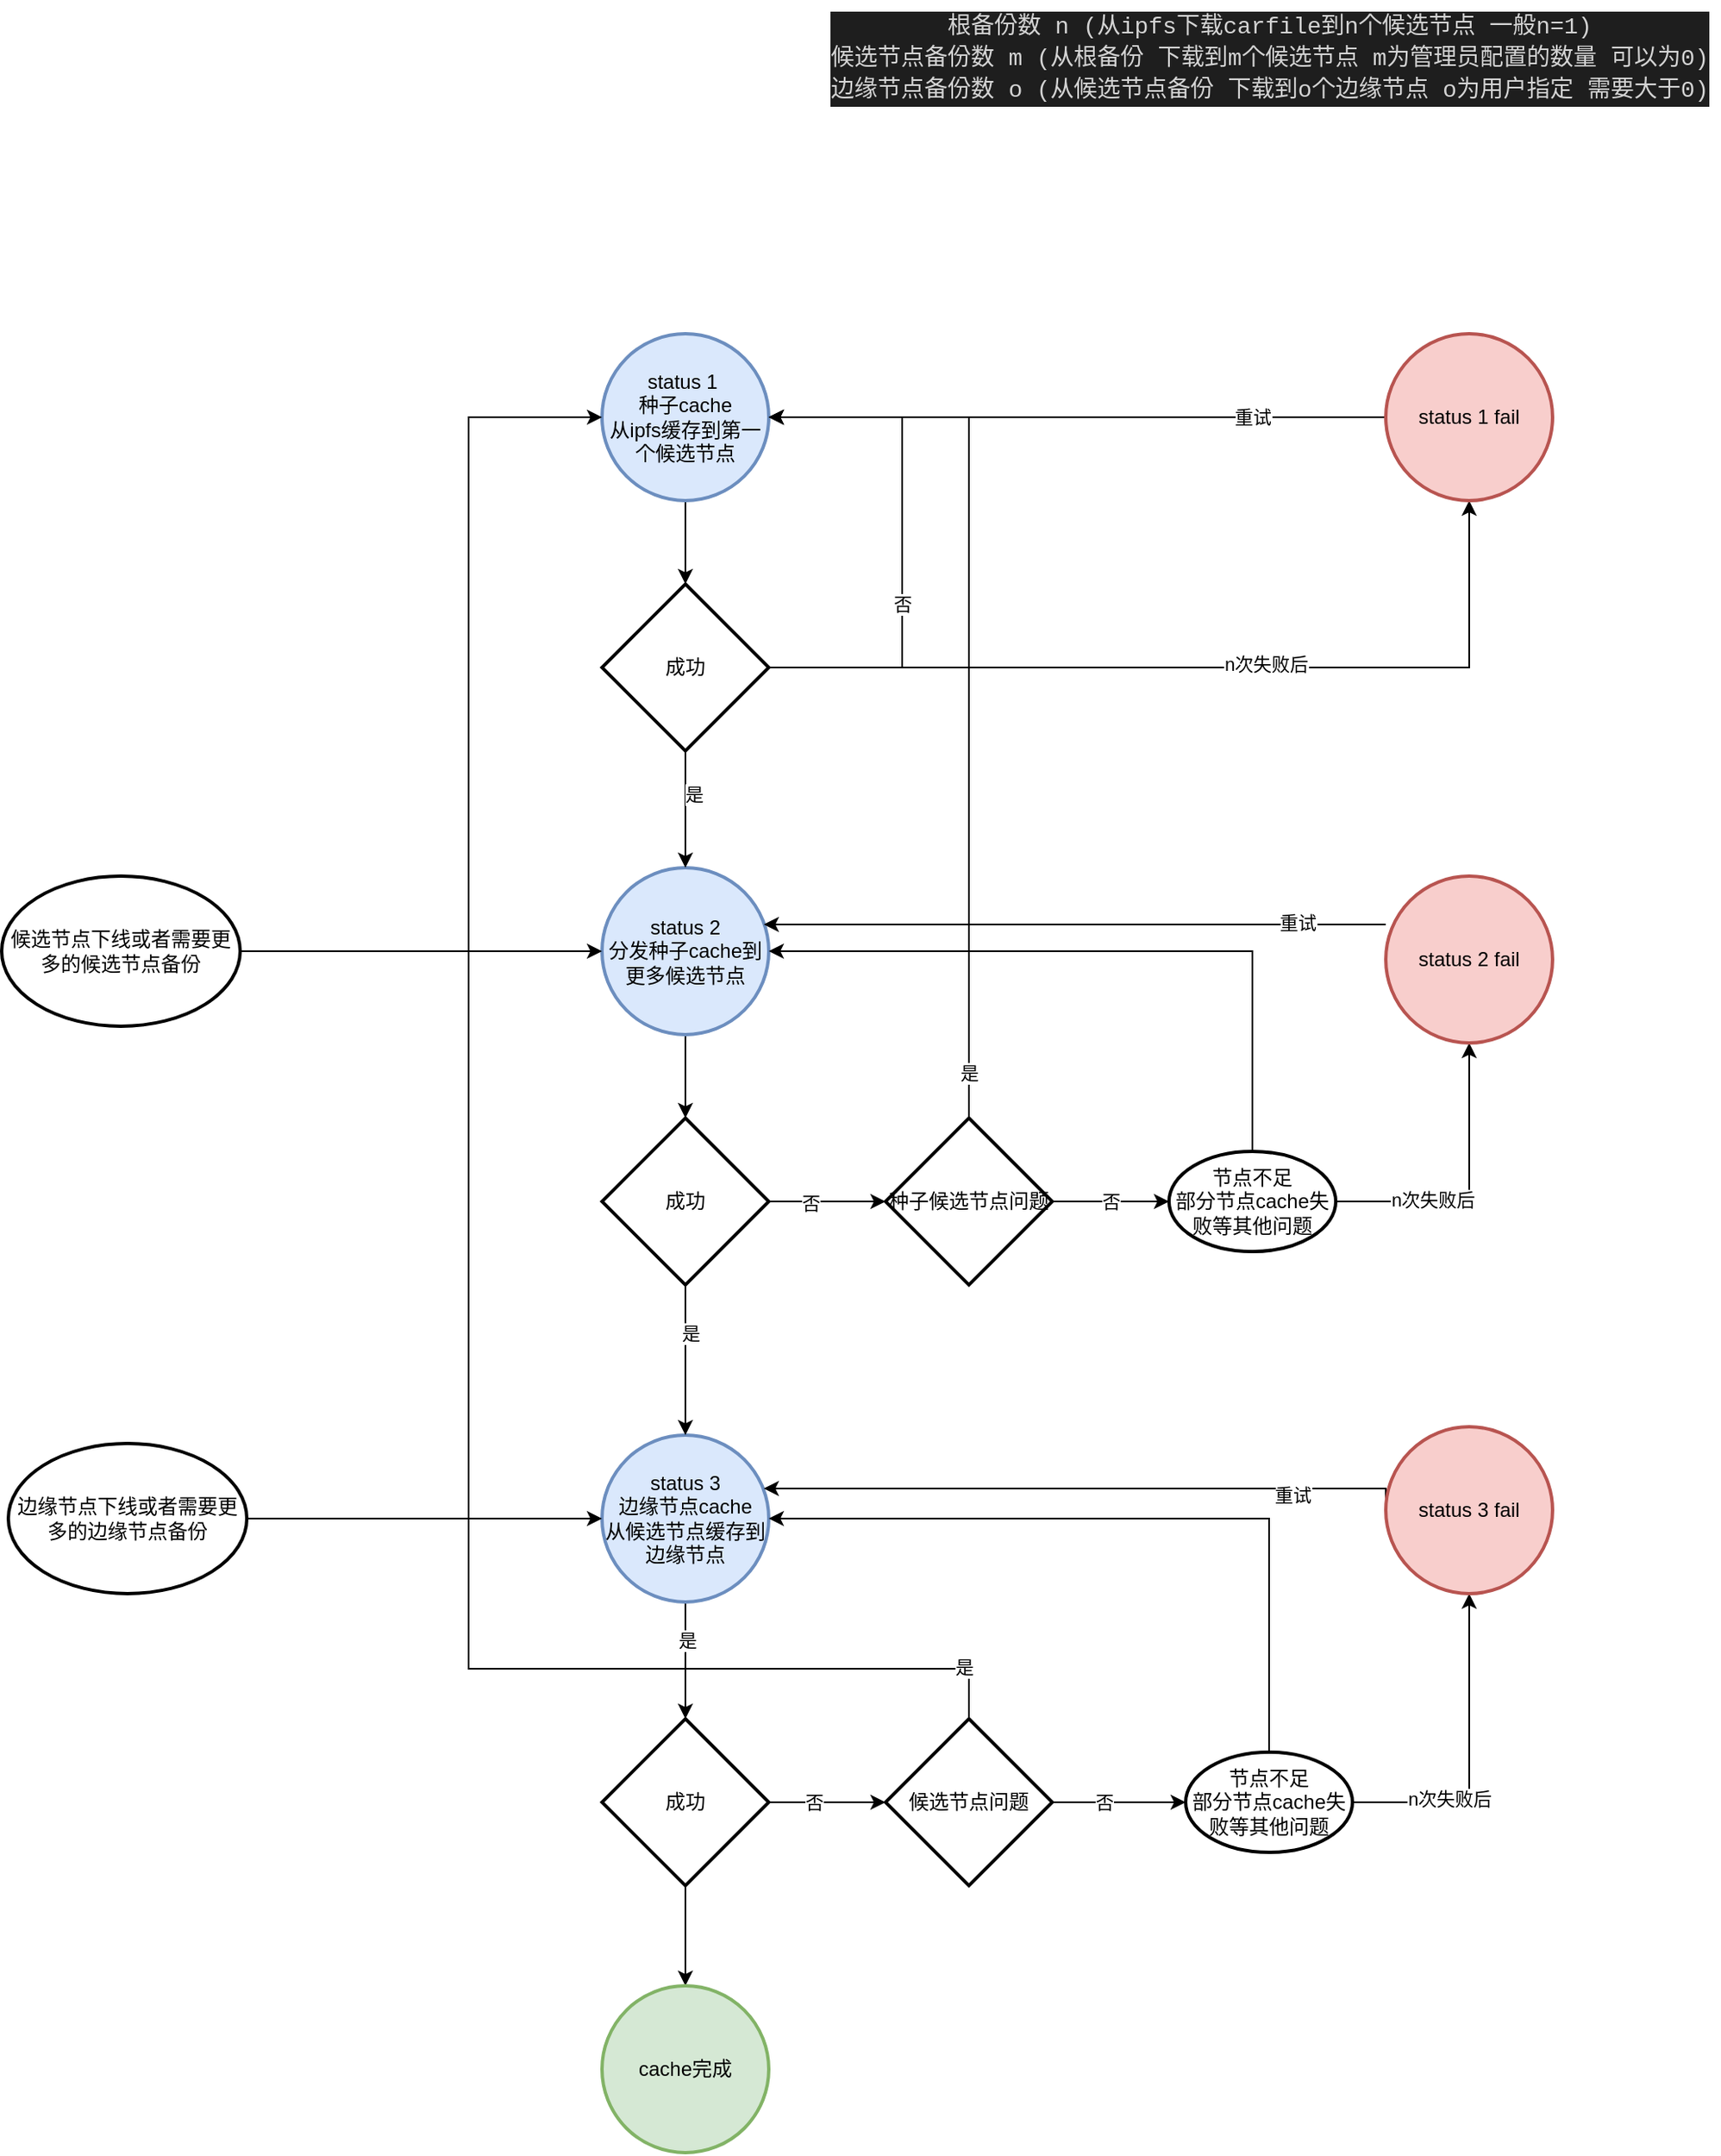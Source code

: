 <mxfile version="20.8.23" type="github">
  <diagram name="第 1 页" id="QHH_X7q2ztNWC-sLg0Y3">
    <mxGraphModel dx="2901" dy="2003" grid="1" gridSize="10" guides="1" tooltips="1" connect="1" arrows="1" fold="1" page="1" pageScale="1" pageWidth="827" pageHeight="1169" math="0" shadow="0">
      <root>
        <mxCell id="0" />
        <mxCell id="1" parent="0" />
        <mxCell id="2cQRxwlxTQhjBTOK5HLz-41" value="&lt;div style=&quot;color: rgb(212, 212, 212); background-color: rgb(30, 30, 30); font-family: Consolas, &amp;quot;Courier New&amp;quot;, monospace; font-size: 14px; line-height: 19px;&quot;&gt;&lt;div&gt;根备份数 n (从ipfs下载carfile到n个候选节点 一般n=1)&lt;/div&gt;&lt;div&gt;候选节点备份数 m (从根备份 下载到m个候选节点 m为管理员配置的数量 可以为0)&lt;/div&gt;&lt;div&gt;边缘节点备份数 o (从候选节点备份 下载到o个边缘节点 o为用户指定 需要大于0)&lt;/div&gt;&lt;/div&gt;" style="text;html=1;align=center;verticalAlign=middle;resizable=0;points=[];autosize=1;strokeColor=none;fillColor=none;" parent="1" vertex="1">
          <mxGeometry x="-70" y="-170" width="540" height="70" as="geometry" />
        </mxCell>
        <mxCell id="S5eZa1ermERS1K-_M2My-9" style="edgeStyle=orthogonalEdgeStyle;rounded=0;orthogonalLoop=1;jettySize=auto;html=1;exitX=0.5;exitY=1;exitDx=0;exitDy=0;exitPerimeter=0;entryX=0.5;entryY=0;entryDx=0;entryDy=0;entryPerimeter=0;" edge="1" parent="1" source="S5eZa1ermERS1K-_M2My-1" target="S5eZa1ermERS1K-_M2My-8">
          <mxGeometry relative="1" as="geometry" />
        </mxCell>
        <mxCell id="S5eZa1ermERS1K-_M2My-1" value="status 1&amp;nbsp;&lt;br&gt;种子cache&lt;br&gt;从ipfs缓存到第一个候选节点" style="strokeWidth=2;html=1;shape=mxgraph.flowchart.start_2;whiteSpace=wrap;fillColor=#dae8fc;strokeColor=#6c8ebf;" vertex="1" parent="1">
          <mxGeometry x="-200" y="30" width="100" height="100" as="geometry" />
        </mxCell>
        <mxCell id="S5eZa1ermERS1K-_M2My-15" style="edgeStyle=orthogonalEdgeStyle;rounded=0;orthogonalLoop=1;jettySize=auto;html=1;exitX=0.5;exitY=1;exitDx=0;exitDy=0;exitPerimeter=0;" edge="1" parent="1" source="S5eZa1ermERS1K-_M2My-2" target="S5eZa1ermERS1K-_M2My-14">
          <mxGeometry relative="1" as="geometry" />
        </mxCell>
        <mxCell id="S5eZa1ermERS1K-_M2My-2" value="status 2&lt;br&gt;分发种子cache到更多候选节点" style="strokeWidth=2;html=1;shape=mxgraph.flowchart.start_2;whiteSpace=wrap;fillColor=#dae8fc;strokeColor=#6c8ebf;" vertex="1" parent="1">
          <mxGeometry x="-200" y="350" width="100" height="100" as="geometry" />
        </mxCell>
        <mxCell id="S5eZa1ermERS1K-_M2My-54" style="edgeStyle=orthogonalEdgeStyle;rounded=0;orthogonalLoop=1;jettySize=auto;html=1;exitX=0.5;exitY=1;exitDx=0;exitDy=0;exitPerimeter=0;" edge="1" parent="1" source="S5eZa1ermERS1K-_M2My-3" target="S5eZa1ermERS1K-_M2My-53">
          <mxGeometry relative="1" as="geometry" />
        </mxCell>
        <mxCell id="S5eZa1ermERS1K-_M2My-55" value="是" style="edgeLabel;html=1;align=center;verticalAlign=middle;resizable=0;points=[];" vertex="1" connectable="0" parent="S5eZa1ermERS1K-_M2My-54">
          <mxGeometry x="-0.362" y="1" relative="1" as="geometry">
            <mxPoint as="offset" />
          </mxGeometry>
        </mxCell>
        <mxCell id="S5eZa1ermERS1K-_M2My-3" value="status 3&lt;br&gt;边缘节点cache&lt;br&gt;从候选节点缓存到边缘节点" style="strokeWidth=2;html=1;shape=mxgraph.flowchart.start_2;whiteSpace=wrap;fillColor=#dae8fc;strokeColor=#6c8ebf;" vertex="1" parent="1">
          <mxGeometry x="-200" y="690" width="100" height="100" as="geometry" />
        </mxCell>
        <mxCell id="S5eZa1ermERS1K-_M2My-10" style="edgeStyle=orthogonalEdgeStyle;rounded=0;orthogonalLoop=1;jettySize=auto;html=1;exitX=0.5;exitY=1;exitDx=0;exitDy=0;exitPerimeter=0;entryX=0.5;entryY=0;entryDx=0;entryDy=0;entryPerimeter=0;" edge="1" parent="1" source="S5eZa1ermERS1K-_M2My-8" target="S5eZa1ermERS1K-_M2My-2">
          <mxGeometry relative="1" as="geometry" />
        </mxCell>
        <mxCell id="S5eZa1ermERS1K-_M2My-13" value="是" style="edgeLabel;html=1;align=center;verticalAlign=middle;resizable=0;points=[];" vertex="1" connectable="0" parent="S5eZa1ermERS1K-_M2My-10">
          <mxGeometry x="-0.259" y="5" relative="1" as="geometry">
            <mxPoint as="offset" />
          </mxGeometry>
        </mxCell>
        <mxCell id="S5eZa1ermERS1K-_M2My-20" style="edgeStyle=orthogonalEdgeStyle;rounded=0;orthogonalLoop=1;jettySize=auto;html=1;exitX=1;exitY=0.5;exitDx=0;exitDy=0;exitPerimeter=0;entryX=1;entryY=0.5;entryDx=0;entryDy=0;entryPerimeter=0;" edge="1" parent="1" source="S5eZa1ermERS1K-_M2My-8" target="S5eZa1ermERS1K-_M2My-1">
          <mxGeometry relative="1" as="geometry">
            <mxPoint x="-30" y="230" as="targetPoint" />
            <Array as="points">
              <mxPoint x="-20" y="230" />
              <mxPoint x="-20" y="80" />
            </Array>
          </mxGeometry>
        </mxCell>
        <mxCell id="S5eZa1ermERS1K-_M2My-21" value="否" style="edgeLabel;html=1;align=center;verticalAlign=middle;resizable=0;points=[];" vertex="1" connectable="0" parent="S5eZa1ermERS1K-_M2My-20">
          <mxGeometry x="-0.24" relative="1" as="geometry">
            <mxPoint as="offset" />
          </mxGeometry>
        </mxCell>
        <mxCell id="S5eZa1ermERS1K-_M2My-71" style="edgeStyle=orthogonalEdgeStyle;rounded=0;orthogonalLoop=1;jettySize=auto;html=1;exitX=1;exitY=0.5;exitDx=0;exitDy=0;exitPerimeter=0;entryX=0.5;entryY=1;entryDx=0;entryDy=0;entryPerimeter=0;" edge="1" parent="1" source="S5eZa1ermERS1K-_M2My-8" target="S5eZa1ermERS1K-_M2My-70">
          <mxGeometry relative="1" as="geometry" />
        </mxCell>
        <mxCell id="S5eZa1ermERS1K-_M2My-72" value="n次失败后" style="edgeLabel;html=1;align=center;verticalAlign=middle;resizable=0;points=[];" vertex="1" connectable="0" parent="S5eZa1ermERS1K-_M2My-71">
          <mxGeometry x="0.146" y="2" relative="1" as="geometry">
            <mxPoint as="offset" />
          </mxGeometry>
        </mxCell>
        <mxCell id="S5eZa1ermERS1K-_M2My-8" value="成功" style="strokeWidth=2;html=1;shape=mxgraph.flowchart.decision;whiteSpace=wrap;" vertex="1" parent="1">
          <mxGeometry x="-200" y="180" width="100" height="100" as="geometry" />
        </mxCell>
        <mxCell id="S5eZa1ermERS1K-_M2My-16" style="edgeStyle=orthogonalEdgeStyle;rounded=0;orthogonalLoop=1;jettySize=auto;html=1;exitX=0.5;exitY=1;exitDx=0;exitDy=0;exitPerimeter=0;entryX=0.5;entryY=0;entryDx=0;entryDy=0;entryPerimeter=0;" edge="1" parent="1" source="S5eZa1ermERS1K-_M2My-14" target="S5eZa1ermERS1K-_M2My-3">
          <mxGeometry relative="1" as="geometry" />
        </mxCell>
        <mxCell id="S5eZa1ermERS1K-_M2My-17" value="是" style="edgeLabel;html=1;align=center;verticalAlign=middle;resizable=0;points=[];" vertex="1" connectable="0" parent="S5eZa1ermERS1K-_M2My-16">
          <mxGeometry x="-0.354" y="3" relative="1" as="geometry">
            <mxPoint as="offset" />
          </mxGeometry>
        </mxCell>
        <mxCell id="S5eZa1ermERS1K-_M2My-40" style="edgeStyle=orthogonalEdgeStyle;rounded=0;orthogonalLoop=1;jettySize=auto;html=1;exitX=1;exitY=0.5;exitDx=0;exitDy=0;exitPerimeter=0;entryX=0;entryY=0.5;entryDx=0;entryDy=0;entryPerimeter=0;" edge="1" parent="1" source="S5eZa1ermERS1K-_M2My-14" target="S5eZa1ermERS1K-_M2My-30">
          <mxGeometry relative="1" as="geometry">
            <mxPoint x="-40" y="550" as="targetPoint" />
          </mxGeometry>
        </mxCell>
        <mxCell id="S5eZa1ermERS1K-_M2My-41" value="否" style="edgeLabel;html=1;align=center;verticalAlign=middle;resizable=0;points=[];" vertex="1" connectable="0" parent="S5eZa1ermERS1K-_M2My-40">
          <mxGeometry x="-0.289" y="-1" relative="1" as="geometry">
            <mxPoint as="offset" />
          </mxGeometry>
        </mxCell>
        <mxCell id="S5eZa1ermERS1K-_M2My-14" value="成功" style="strokeWidth=2;html=1;shape=mxgraph.flowchart.decision;whiteSpace=wrap;" vertex="1" parent="1">
          <mxGeometry x="-200" y="500" width="100" height="100" as="geometry" />
        </mxCell>
        <mxCell id="S5eZa1ermERS1K-_M2My-33" style="edgeStyle=orthogonalEdgeStyle;rounded=0;orthogonalLoop=1;jettySize=auto;html=1;exitX=0.5;exitY=0;exitDx=0;exitDy=0;exitPerimeter=0;entryX=1;entryY=0.5;entryDx=0;entryDy=0;entryPerimeter=0;" edge="1" parent="1" source="S5eZa1ermERS1K-_M2My-30" target="S5eZa1ermERS1K-_M2My-1">
          <mxGeometry relative="1" as="geometry" />
        </mxCell>
        <mxCell id="S5eZa1ermERS1K-_M2My-34" value="是" style="edgeLabel;html=1;align=center;verticalAlign=middle;resizable=0;points=[];" vertex="1" connectable="0" parent="S5eZa1ermERS1K-_M2My-33">
          <mxGeometry x="-0.7" y="-2" relative="1" as="geometry">
            <mxPoint x="-2" y="54" as="offset" />
          </mxGeometry>
        </mxCell>
        <mxCell id="S5eZa1ermERS1K-_M2My-36" value="否" style="edgeStyle=orthogonalEdgeStyle;rounded=0;orthogonalLoop=1;jettySize=auto;html=1;exitX=1;exitY=0.5;exitDx=0;exitDy=0;exitPerimeter=0;entryX=0;entryY=0.5;entryDx=0;entryDy=0;entryPerimeter=0;" edge="1" parent="1" source="S5eZa1ermERS1K-_M2My-30" target="S5eZa1ermERS1K-_M2My-46">
          <mxGeometry relative="1" as="geometry">
            <mxPoint x="120" y="550" as="targetPoint" />
          </mxGeometry>
        </mxCell>
        <mxCell id="S5eZa1ermERS1K-_M2My-30" value="种子候选节点问题" style="strokeWidth=2;html=1;shape=mxgraph.flowchart.decision;whiteSpace=wrap;" vertex="1" parent="1">
          <mxGeometry x="-30" y="500" width="100" height="100" as="geometry" />
        </mxCell>
        <mxCell id="S5eZa1ermERS1K-_M2My-47" style="edgeStyle=orthogonalEdgeStyle;rounded=0;orthogonalLoop=1;jettySize=auto;html=1;exitX=0.5;exitY=0;exitDx=0;exitDy=0;exitPerimeter=0;entryX=1;entryY=0.5;entryDx=0;entryDy=0;entryPerimeter=0;" edge="1" parent="1" source="S5eZa1ermERS1K-_M2My-46" target="S5eZa1ermERS1K-_M2My-2">
          <mxGeometry relative="1" as="geometry" />
        </mxCell>
        <mxCell id="S5eZa1ermERS1K-_M2My-76" style="edgeStyle=orthogonalEdgeStyle;rounded=0;orthogonalLoop=1;jettySize=auto;html=1;exitX=1;exitY=0.5;exitDx=0;exitDy=0;exitPerimeter=0;entryX=0.5;entryY=1;entryDx=0;entryDy=0;entryPerimeter=0;" edge="1" parent="1" source="S5eZa1ermERS1K-_M2My-46" target="S5eZa1ermERS1K-_M2My-75">
          <mxGeometry relative="1" as="geometry" />
        </mxCell>
        <mxCell id="S5eZa1ermERS1K-_M2My-77" value="n次失败后" style="edgeLabel;html=1;align=center;verticalAlign=middle;resizable=0;points=[];" vertex="1" connectable="0" parent="S5eZa1ermERS1K-_M2My-76">
          <mxGeometry x="-0.337" y="1" relative="1" as="geometry">
            <mxPoint as="offset" />
          </mxGeometry>
        </mxCell>
        <mxCell id="S5eZa1ermERS1K-_M2My-46" value="节点不足&lt;br&gt;部分节点cache失败等其他问题" style="strokeWidth=2;html=1;shape=mxgraph.flowchart.start_1;whiteSpace=wrap;" vertex="1" parent="1">
          <mxGeometry x="140" y="520" width="100" height="60" as="geometry" />
        </mxCell>
        <mxCell id="S5eZa1ermERS1K-_M2My-51" style="edgeStyle=orthogonalEdgeStyle;rounded=0;orthogonalLoop=1;jettySize=auto;html=1;exitX=0.5;exitY=0;exitDx=0;exitDy=0;exitPerimeter=0;entryX=0;entryY=0.5;entryDx=0;entryDy=0;entryPerimeter=0;" edge="1" parent="1" source="S5eZa1ermERS1K-_M2My-48" target="S5eZa1ermERS1K-_M2My-1">
          <mxGeometry relative="1" as="geometry">
            <mxPoint x="-380" y="260" as="targetPoint" />
            <Array as="points">
              <mxPoint x="20" y="830" />
              <mxPoint x="-280" y="830" />
              <mxPoint x="-280" y="80" />
            </Array>
          </mxGeometry>
        </mxCell>
        <mxCell id="S5eZa1ermERS1K-_M2My-52" value="是" style="edgeLabel;html=1;align=center;verticalAlign=middle;resizable=0;points=[];" vertex="1" connectable="0" parent="S5eZa1ermERS1K-_M2My-51">
          <mxGeometry x="-0.943" y="-1" relative="1" as="geometry">
            <mxPoint as="offset" />
          </mxGeometry>
        </mxCell>
        <mxCell id="S5eZa1ermERS1K-_M2My-59" style="edgeStyle=orthogonalEdgeStyle;rounded=0;orthogonalLoop=1;jettySize=auto;html=1;exitX=1;exitY=0.5;exitDx=0;exitDy=0;exitPerimeter=0;" edge="1" parent="1" source="S5eZa1ermERS1K-_M2My-48" target="S5eZa1ermERS1K-_M2My-58">
          <mxGeometry relative="1" as="geometry" />
        </mxCell>
        <mxCell id="S5eZa1ermERS1K-_M2My-60" value="否" style="edgeLabel;html=1;align=center;verticalAlign=middle;resizable=0;points=[];" vertex="1" connectable="0" parent="S5eZa1ermERS1K-_M2My-59">
          <mxGeometry x="-0.231" relative="1" as="geometry">
            <mxPoint as="offset" />
          </mxGeometry>
        </mxCell>
        <mxCell id="S5eZa1ermERS1K-_M2My-48" value="候选节点问题" style="strokeWidth=2;html=1;shape=mxgraph.flowchart.decision;whiteSpace=wrap;" vertex="1" parent="1">
          <mxGeometry x="-30" y="860" width="100" height="100" as="geometry" />
        </mxCell>
        <mxCell id="S5eZa1ermERS1K-_M2My-56" style="edgeStyle=orthogonalEdgeStyle;rounded=0;orthogonalLoop=1;jettySize=auto;html=1;exitX=1;exitY=0.5;exitDx=0;exitDy=0;exitPerimeter=0;" edge="1" parent="1" source="S5eZa1ermERS1K-_M2My-53" target="S5eZa1ermERS1K-_M2My-48">
          <mxGeometry relative="1" as="geometry" />
        </mxCell>
        <mxCell id="S5eZa1ermERS1K-_M2My-57" value="否" style="edgeLabel;html=1;align=center;verticalAlign=middle;resizable=0;points=[];" vertex="1" connectable="0" parent="S5eZa1ermERS1K-_M2My-56">
          <mxGeometry x="-0.248" relative="1" as="geometry">
            <mxPoint as="offset" />
          </mxGeometry>
        </mxCell>
        <mxCell id="S5eZa1ermERS1K-_M2My-63" style="edgeStyle=orthogonalEdgeStyle;rounded=0;orthogonalLoop=1;jettySize=auto;html=1;exitX=0.5;exitY=1;exitDx=0;exitDy=0;exitPerimeter=0;" edge="1" parent="1" source="S5eZa1ermERS1K-_M2My-53" target="S5eZa1ermERS1K-_M2My-62">
          <mxGeometry relative="1" as="geometry" />
        </mxCell>
        <mxCell id="S5eZa1ermERS1K-_M2My-53" value="成功" style="strokeWidth=2;html=1;shape=mxgraph.flowchart.decision;whiteSpace=wrap;" vertex="1" parent="1">
          <mxGeometry x="-200" y="860" width="100" height="100" as="geometry" />
        </mxCell>
        <mxCell id="S5eZa1ermERS1K-_M2My-61" style="edgeStyle=orthogonalEdgeStyle;rounded=0;orthogonalLoop=1;jettySize=auto;html=1;exitX=0.5;exitY=0;exitDx=0;exitDy=0;exitPerimeter=0;entryX=1;entryY=0.5;entryDx=0;entryDy=0;entryPerimeter=0;" edge="1" parent="1" source="S5eZa1ermERS1K-_M2My-58" target="S5eZa1ermERS1K-_M2My-3">
          <mxGeometry relative="1" as="geometry" />
        </mxCell>
        <mxCell id="S5eZa1ermERS1K-_M2My-82" style="edgeStyle=orthogonalEdgeStyle;rounded=0;orthogonalLoop=1;jettySize=auto;html=1;exitX=1;exitY=0.5;exitDx=0;exitDy=0;exitPerimeter=0;entryX=0.5;entryY=1;entryDx=0;entryDy=0;entryPerimeter=0;" edge="1" parent="1" source="S5eZa1ermERS1K-_M2My-58" target="S5eZa1ermERS1K-_M2My-81">
          <mxGeometry relative="1" as="geometry" />
        </mxCell>
        <mxCell id="S5eZa1ermERS1K-_M2My-83" value="n次失败后" style="edgeLabel;html=1;align=center;verticalAlign=middle;resizable=0;points=[];" vertex="1" connectable="0" parent="S5eZa1ermERS1K-_M2My-82">
          <mxGeometry x="-0.405" y="2" relative="1" as="geometry">
            <mxPoint as="offset" />
          </mxGeometry>
        </mxCell>
        <mxCell id="S5eZa1ermERS1K-_M2My-58" value="节点不足&lt;br style=&quot;border-color: var(--border-color);&quot;&gt;部分节点cache失败等其他问题" style="strokeWidth=2;html=1;shape=mxgraph.flowchart.start_1;whiteSpace=wrap;" vertex="1" parent="1">
          <mxGeometry x="150" y="880" width="100" height="60" as="geometry" />
        </mxCell>
        <mxCell id="S5eZa1ermERS1K-_M2My-62" value="cache完成" style="strokeWidth=2;html=1;shape=mxgraph.flowchart.start_2;whiteSpace=wrap;fillColor=#d5e8d4;strokeColor=#82b366;" vertex="1" parent="1">
          <mxGeometry x="-200" y="1020" width="100" height="100" as="geometry" />
        </mxCell>
        <mxCell id="S5eZa1ermERS1K-_M2My-67" style="edgeStyle=orthogonalEdgeStyle;rounded=0;orthogonalLoop=1;jettySize=auto;html=1;" edge="1" parent="1" source="S5eZa1ermERS1K-_M2My-65" target="S5eZa1ermERS1K-_M2My-2">
          <mxGeometry relative="1" as="geometry" />
        </mxCell>
        <mxCell id="S5eZa1ermERS1K-_M2My-65" value="候选节点下线或者需要更多的候选节点备份" style="strokeWidth=2;html=1;shape=mxgraph.flowchart.start_1;whiteSpace=wrap;" vertex="1" parent="1">
          <mxGeometry x="-560" y="355" width="143" height="90" as="geometry" />
        </mxCell>
        <mxCell id="S5eZa1ermERS1K-_M2My-69" style="edgeStyle=orthogonalEdgeStyle;rounded=0;orthogonalLoop=1;jettySize=auto;html=1;" edge="1" parent="1" source="S5eZa1ermERS1K-_M2My-68" target="S5eZa1ermERS1K-_M2My-3">
          <mxGeometry relative="1" as="geometry" />
        </mxCell>
        <mxCell id="S5eZa1ermERS1K-_M2My-68" value="边缘节点下线或者需要更多的边缘节点备份" style="strokeWidth=2;html=1;shape=mxgraph.flowchart.start_1;whiteSpace=wrap;" vertex="1" parent="1">
          <mxGeometry x="-556" y="695" width="143" height="90" as="geometry" />
        </mxCell>
        <mxCell id="S5eZa1ermERS1K-_M2My-73" style="edgeStyle=orthogonalEdgeStyle;rounded=0;orthogonalLoop=1;jettySize=auto;html=1;entryX=1;entryY=0.5;entryDx=0;entryDy=0;entryPerimeter=0;" edge="1" parent="1" source="S5eZa1ermERS1K-_M2My-70" target="S5eZa1ermERS1K-_M2My-1">
          <mxGeometry relative="1" as="geometry" />
        </mxCell>
        <mxCell id="S5eZa1ermERS1K-_M2My-74" value="重试" style="edgeLabel;html=1;align=center;verticalAlign=middle;resizable=0;points=[];" vertex="1" connectable="0" parent="S5eZa1ermERS1K-_M2My-73">
          <mxGeometry x="-0.346" y="4" relative="1" as="geometry">
            <mxPoint x="41" y="-4" as="offset" />
          </mxGeometry>
        </mxCell>
        <mxCell id="S5eZa1ermERS1K-_M2My-70" value="status 1 fail" style="strokeWidth=2;html=1;shape=mxgraph.flowchart.start_2;whiteSpace=wrap;fillColor=#f8cecc;strokeColor=#b85450;" vertex="1" parent="1">
          <mxGeometry x="270" y="30" width="100" height="100" as="geometry" />
        </mxCell>
        <mxCell id="S5eZa1ermERS1K-_M2My-78" style="edgeStyle=orthogonalEdgeStyle;rounded=0;orthogonalLoop=1;jettySize=auto;html=1;entryX=0.97;entryY=0.34;entryDx=0;entryDy=0;entryPerimeter=0;" edge="1" parent="1" source="S5eZa1ermERS1K-_M2My-75" target="S5eZa1ermERS1K-_M2My-2">
          <mxGeometry relative="1" as="geometry">
            <Array as="points">
              <mxPoint x="210" y="384" />
              <mxPoint x="210" y="384" />
            </Array>
          </mxGeometry>
        </mxCell>
        <mxCell id="S5eZa1ermERS1K-_M2My-79" value="重试" style="edgeLabel;html=1;align=center;verticalAlign=middle;resizable=0;points=[];" vertex="1" connectable="0" parent="S5eZa1ermERS1K-_M2My-78">
          <mxGeometry x="-0.716" y="-1" relative="1" as="geometry">
            <mxPoint as="offset" />
          </mxGeometry>
        </mxCell>
        <mxCell id="S5eZa1ermERS1K-_M2My-75" value="status 2 fail" style="strokeWidth=2;html=1;shape=mxgraph.flowchart.start_2;whiteSpace=wrap;fillColor=#f8cecc;strokeColor=#b85450;" vertex="1" parent="1">
          <mxGeometry x="270" y="355" width="100" height="100" as="geometry" />
        </mxCell>
        <mxCell id="S5eZa1ermERS1K-_M2My-84" style="edgeStyle=orthogonalEdgeStyle;rounded=0;orthogonalLoop=1;jettySize=auto;html=1;exitX=0;exitY=0.5;exitDx=0;exitDy=0;exitPerimeter=0;entryX=0.97;entryY=0.32;entryDx=0;entryDy=0;entryPerimeter=0;" edge="1" parent="1" source="S5eZa1ermERS1K-_M2My-81" target="S5eZa1ermERS1K-_M2My-3">
          <mxGeometry relative="1" as="geometry">
            <Array as="points">
              <mxPoint x="270" y="722" />
            </Array>
          </mxGeometry>
        </mxCell>
        <mxCell id="S5eZa1ermERS1K-_M2My-85" value="重试" style="edgeLabel;html=1;align=center;verticalAlign=middle;resizable=0;points=[];" vertex="1" connectable="0" parent="S5eZa1ermERS1K-_M2My-84">
          <mxGeometry x="-0.642" y="4" relative="1" as="geometry">
            <mxPoint as="offset" />
          </mxGeometry>
        </mxCell>
        <mxCell id="S5eZa1ermERS1K-_M2My-81" value="status 3 fail" style="strokeWidth=2;html=1;shape=mxgraph.flowchart.start_2;whiteSpace=wrap;fillColor=#f8cecc;strokeColor=#b85450;" vertex="1" parent="1">
          <mxGeometry x="270" y="685" width="100" height="100" as="geometry" />
        </mxCell>
      </root>
    </mxGraphModel>
  </diagram>
</mxfile>
